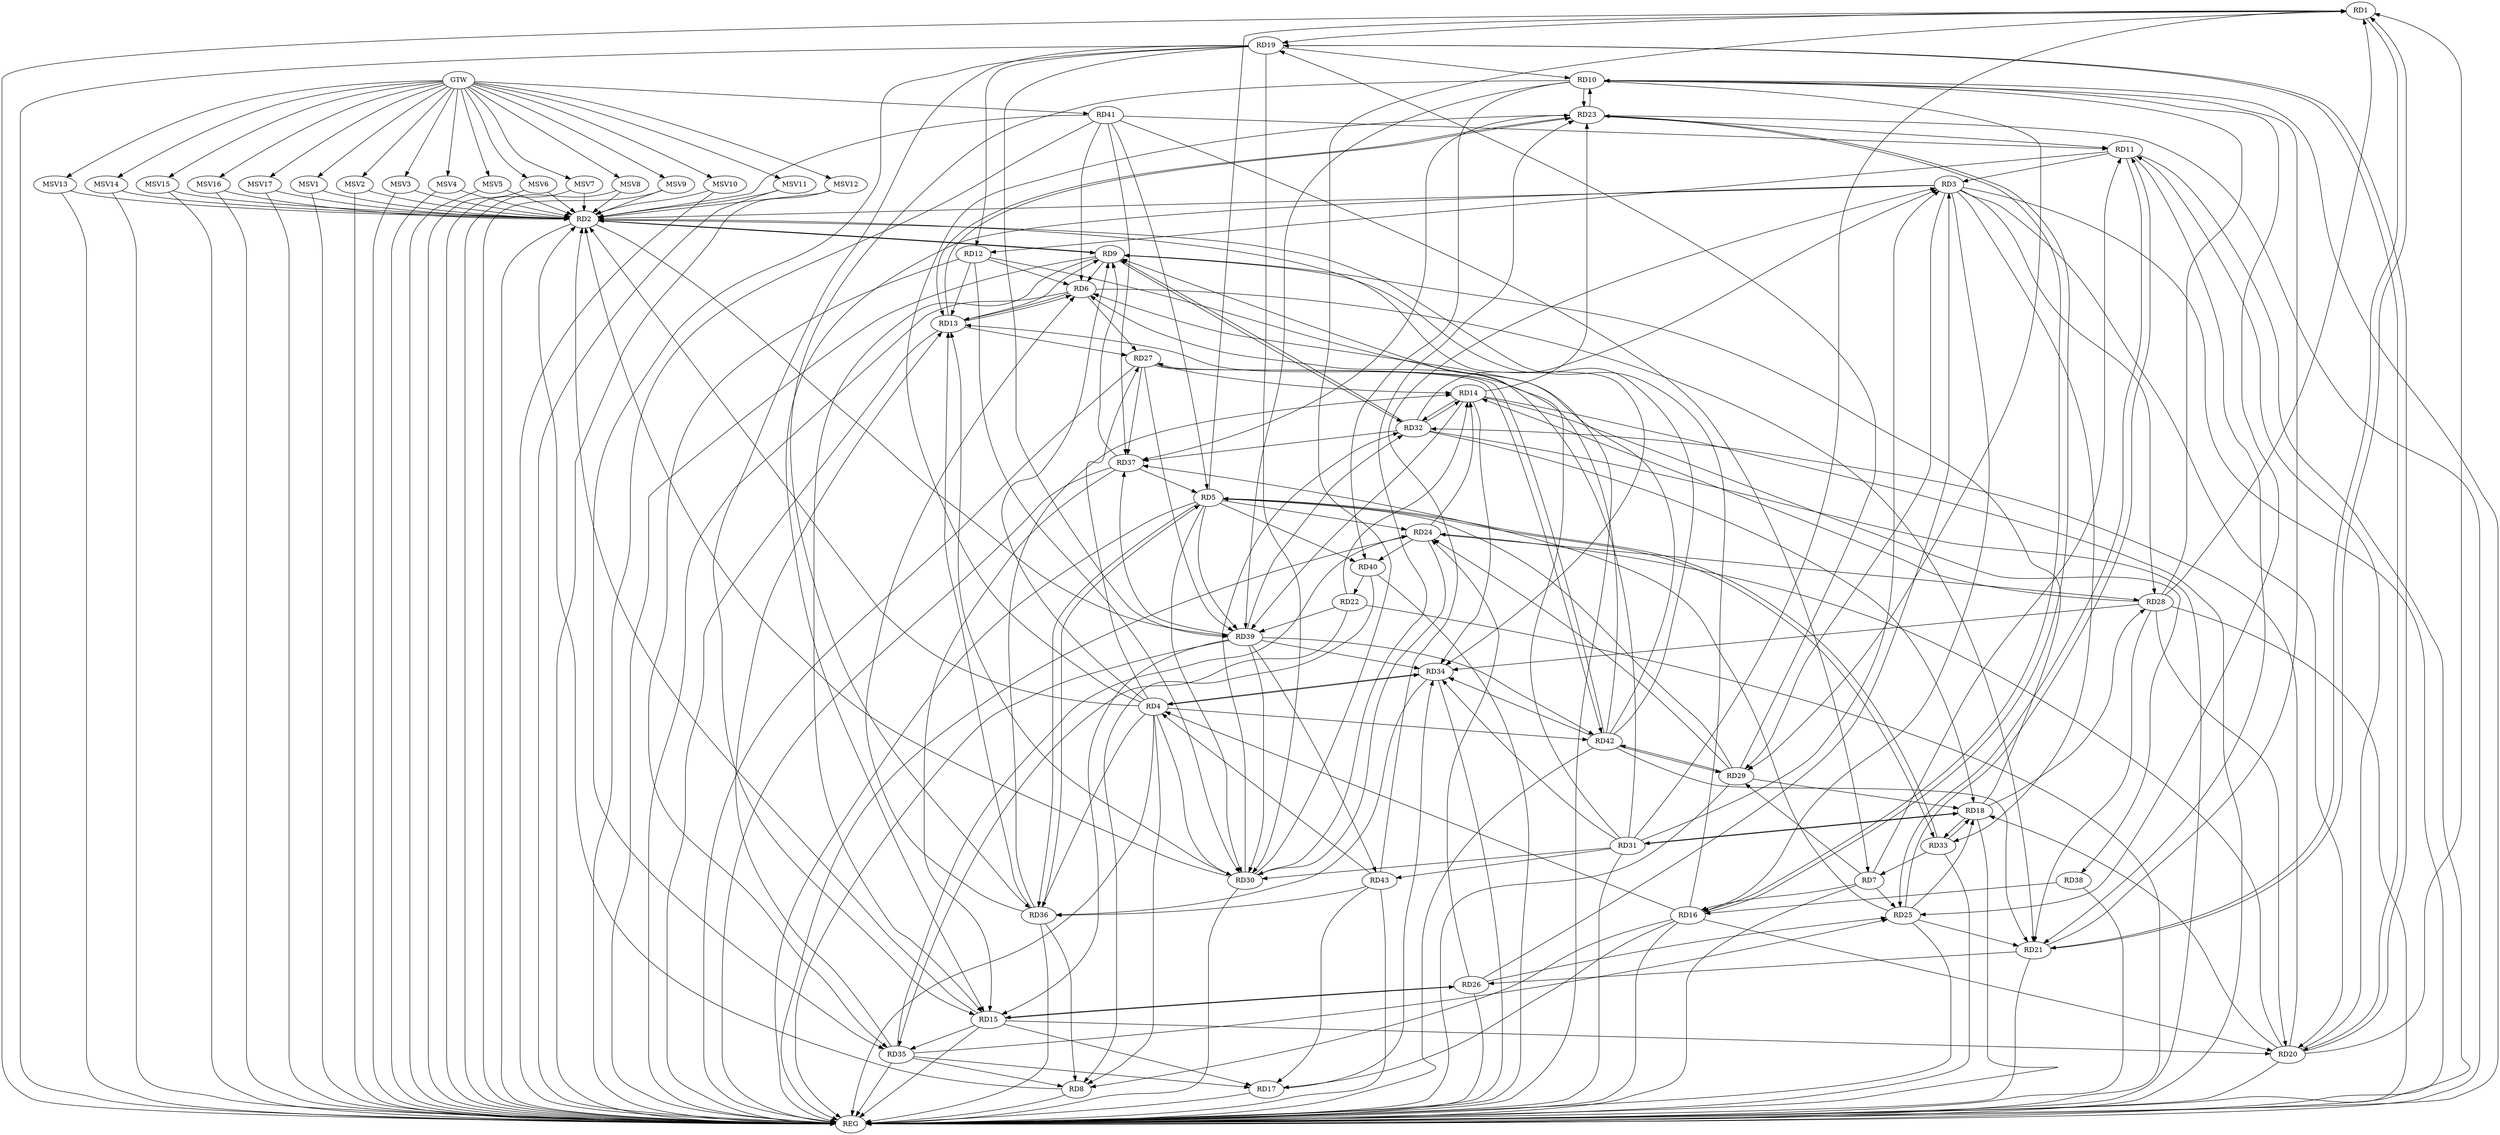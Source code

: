 strict digraph G {
  RD1 [ label="RD1" ];
  RD2 [ label="RD2" ];
  RD3 [ label="RD3" ];
  RD4 [ label="RD4" ];
  RD5 [ label="RD5" ];
  RD6 [ label="RD6" ];
  RD7 [ label="RD7" ];
  RD8 [ label="RD8" ];
  RD9 [ label="RD9" ];
  RD10 [ label="RD10" ];
  RD11 [ label="RD11" ];
  RD12 [ label="RD12" ];
  RD13 [ label="RD13" ];
  RD14 [ label="RD14" ];
  RD15 [ label="RD15" ];
  RD16 [ label="RD16" ];
  RD17 [ label="RD17" ];
  RD18 [ label="RD18" ];
  RD19 [ label="RD19" ];
  RD20 [ label="RD20" ];
  RD21 [ label="RD21" ];
  RD22 [ label="RD22" ];
  RD23 [ label="RD23" ];
  RD24 [ label="RD24" ];
  RD25 [ label="RD25" ];
  RD26 [ label="RD26" ];
  RD27 [ label="RD27" ];
  RD28 [ label="RD28" ];
  RD29 [ label="RD29" ];
  RD30 [ label="RD30" ];
  RD31 [ label="RD31" ];
  RD32 [ label="RD32" ];
  RD33 [ label="RD33" ];
  RD34 [ label="RD34" ];
  RD35 [ label="RD35" ];
  RD36 [ label="RD36" ];
  RD37 [ label="RD37" ];
  RD38 [ label="RD38" ];
  RD39 [ label="RD39" ];
  RD40 [ label="RD40" ];
  RD41 [ label="RD41" ];
  RD42 [ label="RD42" ];
  RD43 [ label="RD43" ];
  GTW [ label="GTW" ];
  REG [ label="REG" ];
  MSV1 [ label="MSV1" ];
  MSV2 [ label="MSV2" ];
  MSV3 [ label="MSV3" ];
  MSV4 [ label="MSV4" ];
  MSV5 [ label="MSV5" ];
  MSV6 [ label="MSV6" ];
  MSV7 [ label="MSV7" ];
  MSV8 [ label="MSV8" ];
  MSV9 [ label="MSV9" ];
  MSV10 [ label="MSV10" ];
  MSV11 [ label="MSV11" ];
  MSV12 [ label="MSV12" ];
  MSV13 [ label="MSV13" ];
  MSV14 [ label="MSV14" ];
  MSV15 [ label="MSV15" ];
  MSV16 [ label="MSV16" ];
  MSV17 [ label="MSV17" ];
  RD5 -> RD1;
  RD1 -> RD19;
  RD20 -> RD1;
  RD1 -> RD21;
  RD21 -> RD1;
  RD28 -> RD1;
  RD30 -> RD1;
  RD31 -> RD1;
  RD3 -> RD2;
  RD4 -> RD2;
  RD8 -> RD2;
  RD2 -> RD9;
  RD9 -> RD2;
  RD15 -> RD2;
  RD16 -> RD2;
  RD30 -> RD2;
  RD2 -> RD34;
  RD2 -> RD39;
  RD41 -> RD2;
  RD11 -> RD3;
  RD3 -> RD15;
  RD3 -> RD16;
  RD3 -> RD20;
  RD26 -> RD3;
  RD3 -> RD28;
  RD3 -> RD29;
  RD31 -> RD3;
  RD32 -> RD3;
  RD3 -> RD33;
  RD43 -> RD3;
  RD4 -> RD8;
  RD4 -> RD9;
  RD16 -> RD4;
  RD4 -> RD23;
  RD4 -> RD27;
  RD4 -> RD30;
  RD4 -> RD34;
  RD34 -> RD4;
  RD4 -> RD36;
  RD4 -> RD42;
  RD43 -> RD4;
  RD5 -> RD24;
  RD29 -> RD5;
  RD5 -> RD30;
  RD5 -> RD33;
  RD33 -> RD5;
  RD5 -> RD36;
  RD36 -> RD5;
  RD37 -> RD5;
  RD5 -> RD39;
  RD5 -> RD40;
  RD41 -> RD5;
  RD9 -> RD6;
  RD12 -> RD6;
  RD6 -> RD13;
  RD13 -> RD6;
  RD6 -> RD21;
  RD6 -> RD27;
  RD31 -> RD6;
  RD36 -> RD6;
  RD41 -> RD6;
  RD42 -> RD6;
  RD7 -> RD11;
  RD7 -> RD16;
  RD7 -> RD25;
  RD7 -> RD29;
  RD33 -> RD7;
  RD41 -> RD7;
  RD16 -> RD8;
  RD35 -> RD8;
  RD36 -> RD8;
  RD40 -> RD8;
  RD13 -> RD9;
  RD9 -> RD15;
  RD18 -> RD9;
  RD31 -> RD9;
  RD9 -> RD32;
  RD32 -> RD9;
  RD37 -> RD9;
  RD42 -> RD9;
  RD19 -> RD10;
  RD21 -> RD10;
  RD10 -> RD23;
  RD23 -> RD10;
  RD10 -> RD25;
  RD28 -> RD10;
  RD10 -> RD29;
  RD10 -> RD36;
  RD10 -> RD39;
  RD10 -> RD40;
  RD11 -> RD12;
  RD20 -> RD11;
  RD11 -> RD21;
  RD23 -> RD11;
  RD11 -> RD25;
  RD25 -> RD11;
  RD41 -> RD11;
  RD12 -> RD13;
  RD19 -> RD12;
  RD12 -> RD30;
  RD12 -> RD35;
  RD13 -> RD23;
  RD23 -> RD13;
  RD13 -> RD27;
  RD30 -> RD13;
  RD35 -> RD13;
  RD36 -> RD13;
  RD42 -> RD13;
  RD22 -> RD14;
  RD14 -> RD23;
  RD24 -> RD14;
  RD27 -> RD14;
  RD28 -> RD14;
  RD14 -> RD32;
  RD32 -> RD14;
  RD14 -> RD34;
  RD36 -> RD14;
  RD14 -> RD38;
  RD14 -> RD39;
  RD15 -> RD17;
  RD19 -> RD15;
  RD15 -> RD20;
  RD15 -> RD26;
  RD26 -> RD15;
  RD15 -> RD35;
  RD37 -> RD15;
  RD39 -> RD15;
  RD16 -> RD17;
  RD16 -> RD20;
  RD16 -> RD23;
  RD23 -> RD16;
  RD38 -> RD16;
  RD17 -> RD34;
  RD35 -> RD17;
  RD43 -> RD17;
  RD20 -> RD18;
  RD25 -> RD18;
  RD18 -> RD28;
  RD29 -> RD18;
  RD18 -> RD31;
  RD31 -> RD18;
  RD32 -> RD18;
  RD18 -> RD33;
  RD33 -> RD18;
  RD19 -> RD20;
  RD20 -> RD19;
  RD29 -> RD19;
  RD19 -> RD30;
  RD19 -> RD35;
  RD19 -> RD39;
  RD20 -> RD24;
  RD28 -> RD20;
  RD20 -> RD32;
  RD25 -> RD21;
  RD21 -> RD26;
  RD28 -> RD21;
  RD42 -> RD21;
  RD22 -> RD35;
  RD22 -> RD39;
  RD40 -> RD22;
  RD30 -> RD23;
  RD23 -> RD37;
  RD26 -> RD24;
  RD24 -> RD28;
  RD29 -> RD24;
  RD24 -> RD30;
  RD35 -> RD24;
  RD24 -> RD40;
  RD26 -> RD25;
  RD35 -> RD25;
  RD25 -> RD37;
  RD27 -> RD37;
  RD27 -> RD39;
  RD27 -> RD42;
  RD42 -> RD27;
  RD28 -> RD34;
  RD29 -> RD42;
  RD42 -> RD29;
  RD31 -> RD30;
  RD30 -> RD32;
  RD39 -> RD30;
  RD31 -> RD34;
  RD31 -> RD43;
  RD32 -> RD37;
  RD39 -> RD32;
  RD34 -> RD36;
  RD39 -> RD34;
  RD42 -> RD34;
  RD43 -> RD36;
  RD39 -> RD37;
  RD41 -> RD37;
  RD39 -> RD42;
  RD39 -> RD43;
  GTW -> RD41;
  RD1 -> REG;
  RD2 -> REG;
  RD3 -> REG;
  RD4 -> REG;
  RD5 -> REG;
  RD6 -> REG;
  RD7 -> REG;
  RD8 -> REG;
  RD9 -> REG;
  RD10 -> REG;
  RD11 -> REG;
  RD12 -> REG;
  RD13 -> REG;
  RD14 -> REG;
  RD15 -> REG;
  RD16 -> REG;
  RD17 -> REG;
  RD18 -> REG;
  RD19 -> REG;
  RD20 -> REG;
  RD21 -> REG;
  RD22 -> REG;
  RD23 -> REG;
  RD24 -> REG;
  RD25 -> REG;
  RD26 -> REG;
  RD27 -> REG;
  RD28 -> REG;
  RD29 -> REG;
  RD30 -> REG;
  RD31 -> REG;
  RD32 -> REG;
  RD33 -> REG;
  RD34 -> REG;
  RD35 -> REG;
  RD36 -> REG;
  RD37 -> REG;
  RD38 -> REG;
  RD39 -> REG;
  RD40 -> REG;
  RD41 -> REG;
  RD42 -> REG;
  RD43 -> REG;
  MSV1 -> RD2;
  MSV2 -> RD2;
  MSV3 -> RD2;
  MSV4 -> RD2;
  GTW -> MSV1;
  MSV1 -> REG;
  GTW -> MSV2;
  MSV2 -> REG;
  GTW -> MSV3;
  MSV3 -> REG;
  GTW -> MSV4;
  MSV4 -> REG;
  MSV5 -> RD2;
  GTW -> MSV5;
  MSV5 -> REG;
  MSV6 -> RD2;
  MSV7 -> RD2;
  GTW -> MSV6;
  MSV6 -> REG;
  GTW -> MSV7;
  MSV7 -> REG;
  MSV8 -> RD2;
  GTW -> MSV8;
  MSV8 -> REG;
  MSV9 -> RD2;
  MSV10 -> RD2;
  GTW -> MSV9;
  MSV9 -> REG;
  GTW -> MSV10;
  MSV10 -> REG;
  MSV11 -> RD2;
  GTW -> MSV11;
  MSV11 -> REG;
  MSV12 -> RD2;
  GTW -> MSV12;
  MSV12 -> REG;
  MSV13 -> RD2;
  GTW -> MSV13;
  MSV13 -> REG;
  MSV14 -> RD2;
  MSV15 -> RD2;
  MSV16 -> RD2;
  MSV17 -> RD2;
  GTW -> MSV14;
  MSV14 -> REG;
  GTW -> MSV15;
  MSV15 -> REG;
  GTW -> MSV16;
  MSV16 -> REG;
  GTW -> MSV17;
  MSV17 -> REG;
}
